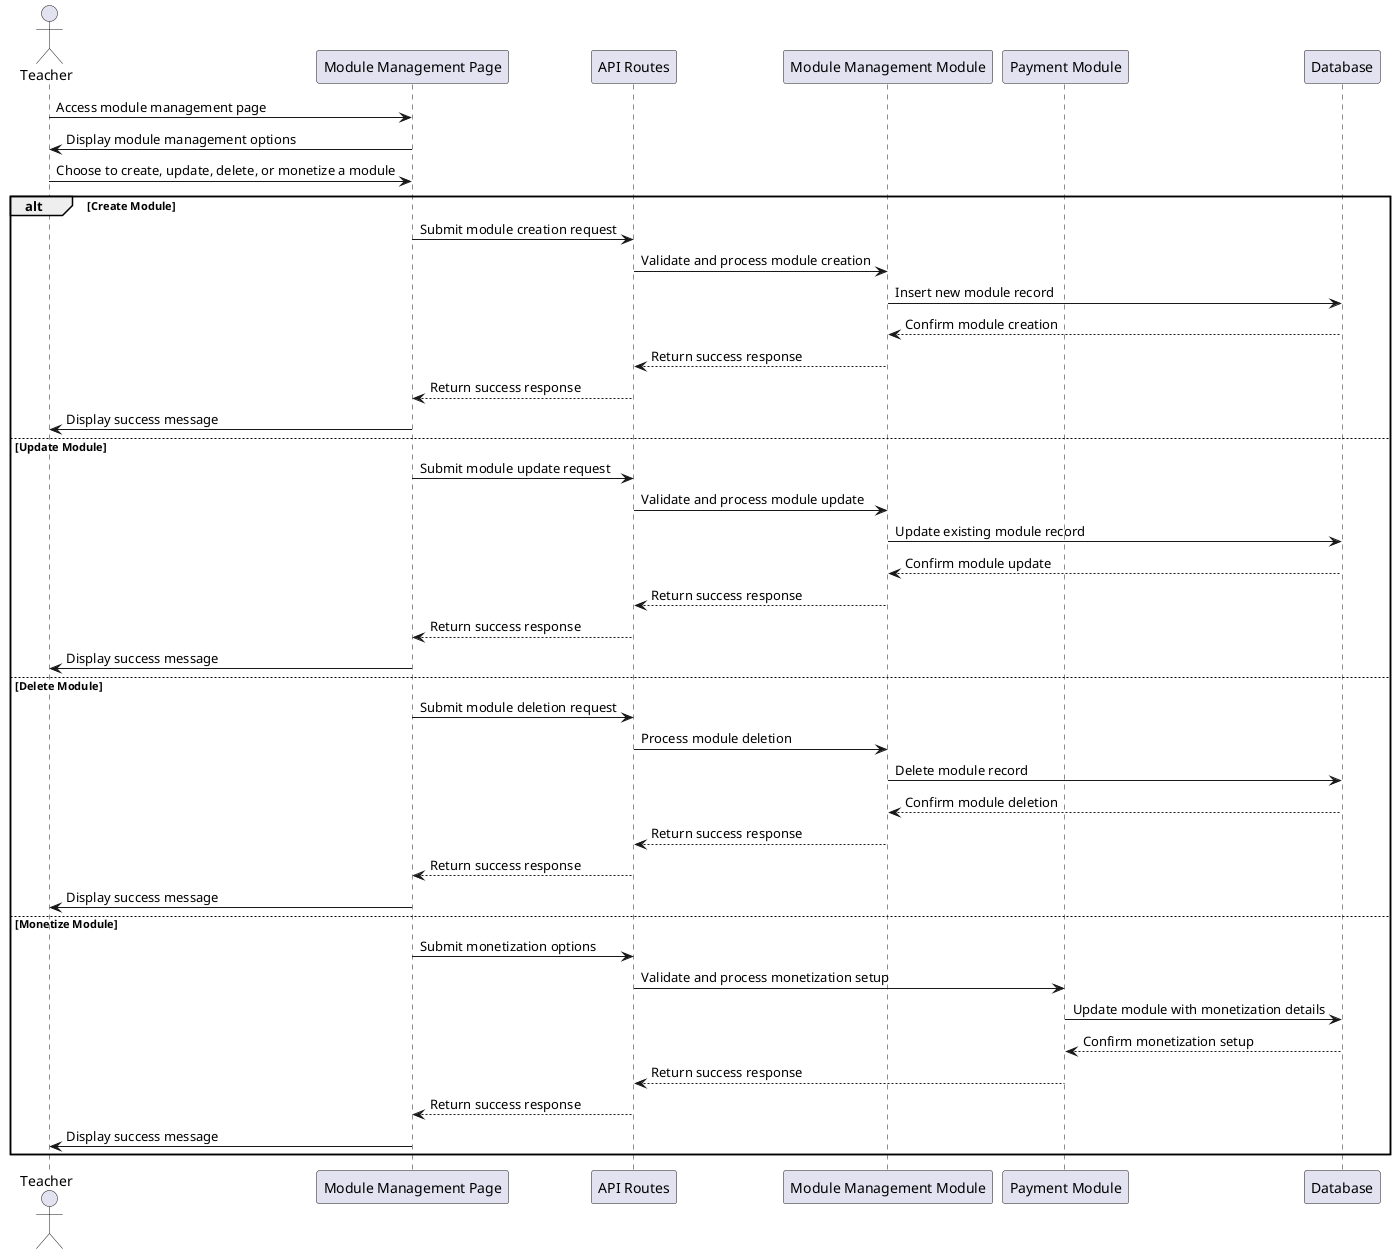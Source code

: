 @startuml Module Management Sequence Diagram Updated

actor Teacher
participant "Module Management Page" as ModulePage
participant "API Routes" as APIRoutes
participant "Module Management Module" as ModuleModule
participant "Payment Module" as PaymentModule
participant "Database" as Database

Teacher -> ModulePage: Access module management page
ModulePage -> Teacher: Display module management options
Teacher -> ModulePage: Choose to create, update, delete, or monetize a module

alt Create Module
    ModulePage -> APIRoutes: Submit module creation request
    APIRoutes -> ModuleModule: Validate and process module creation
    ModuleModule -> Database: Insert new module record
    Database --> ModuleModule: Confirm module creation
    ModuleModule --> APIRoutes: Return success response
    APIRoutes --> ModulePage: Return success response
    ModulePage -> Teacher: Display success message
else Update Module
    ModulePage -> APIRoutes: Submit module update request
    APIRoutes -> ModuleModule: Validate and process module update
    ModuleModule -> Database: Update existing module record
    Database --> ModuleModule: Confirm module update
    ModuleModule --> APIRoutes: Return success response
    APIRoutes --> ModulePage: Return success response
    ModulePage -> Teacher: Display success message
else Delete Module
    ModulePage -> APIRoutes: Submit module deletion request
    APIRoutes -> ModuleModule: Process module deletion
    ModuleModule -> Database: Delete module record
    Database --> ModuleModule: Confirm module deletion
    ModuleModule --> APIRoutes: Return success response
    APIRoutes --> ModulePage: Return success response
    ModulePage -> Teacher: Display success message
else Monetize Module
    ModulePage -> APIRoutes: Submit monetization options
    APIRoutes -> PaymentModule: Validate and process monetization setup
    PaymentModule -> Database: Update module with monetization details
    Database --> PaymentModule: Confirm monetization setup
    PaymentModule --> APIRoutes: Return success response
    APIRoutes --> ModulePage: Return success response
    ModulePage -> Teacher: Display success message
end

@enduml
